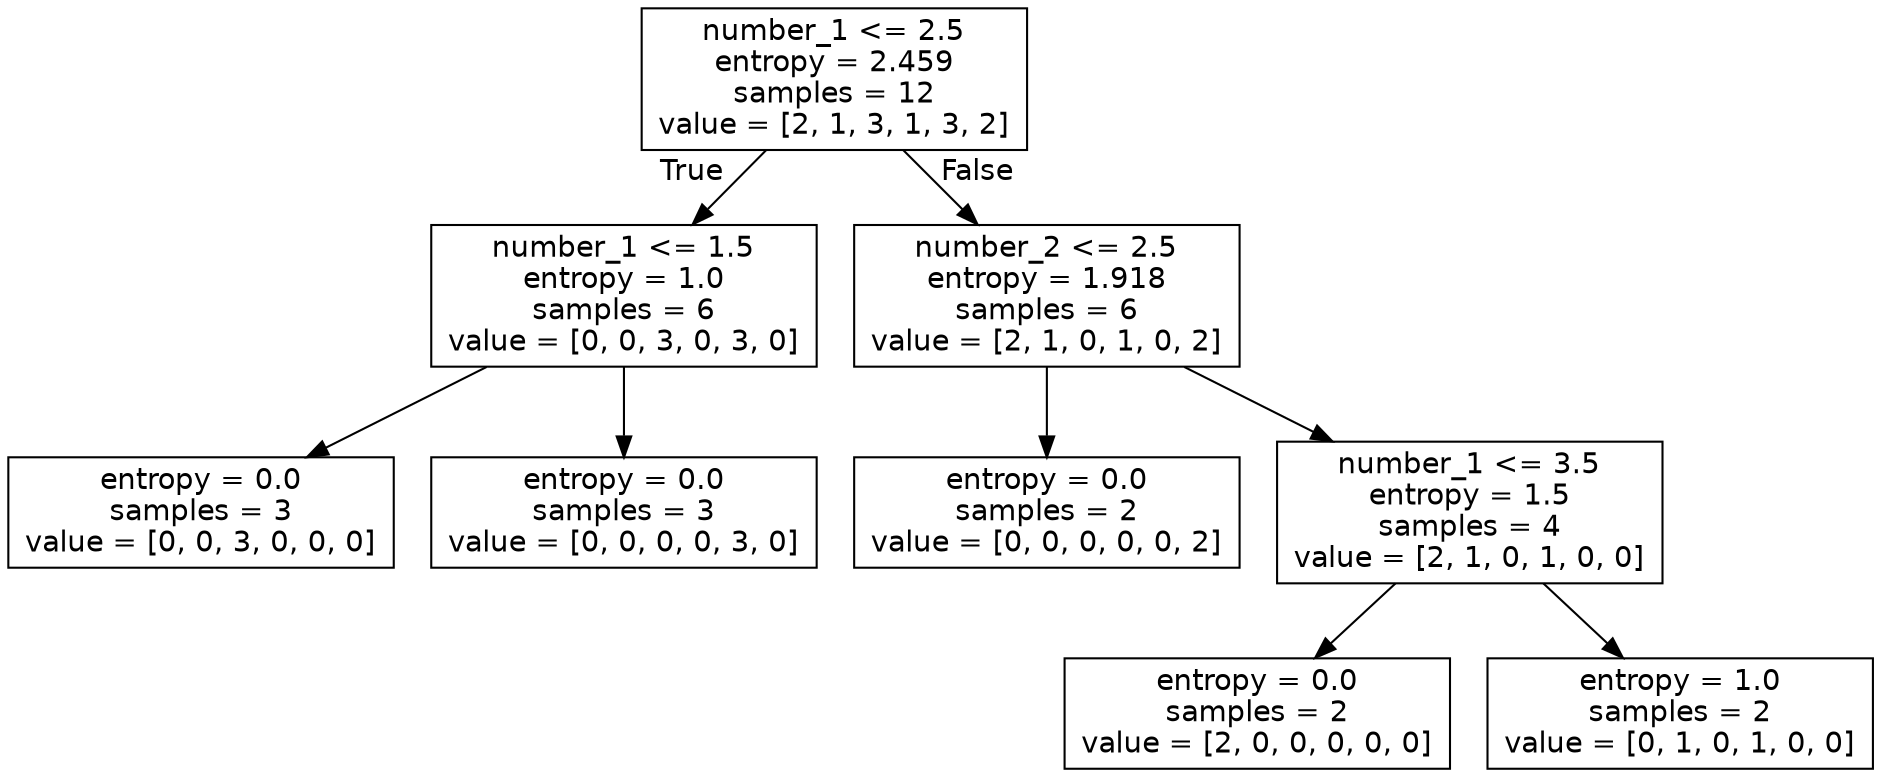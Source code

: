 digraph Tree {
node [shape=box, fontname="helvetica"] ;
edge [fontname="helvetica"] ;
0 [label="number_1 <= 2.5\nentropy = 2.459\nsamples = 12\nvalue = [2, 1, 3, 1, 3, 2]"] ;
1 [label="number_1 <= 1.5\nentropy = 1.0\nsamples = 6\nvalue = [0, 0, 3, 0, 3, 0]"] ;
0 -> 1 [labeldistance=2.5, labelangle=45, headlabel="True"] ;
2 [label="entropy = 0.0\nsamples = 3\nvalue = [0, 0, 3, 0, 0, 0]"] ;
1 -> 2 ;
3 [label="entropy = 0.0\nsamples = 3\nvalue = [0, 0, 0, 0, 3, 0]"] ;
1 -> 3 ;
4 [label="number_2 <= 2.5\nentropy = 1.918\nsamples = 6\nvalue = [2, 1, 0, 1, 0, 2]"] ;
0 -> 4 [labeldistance=2.5, labelangle=-45, headlabel="False"] ;
5 [label="entropy = 0.0\nsamples = 2\nvalue = [0, 0, 0, 0, 0, 2]"] ;
4 -> 5 ;
6 [label="number_1 <= 3.5\nentropy = 1.5\nsamples = 4\nvalue = [2, 1, 0, 1, 0, 0]"] ;
4 -> 6 ;
7 [label="entropy = 0.0\nsamples = 2\nvalue = [2, 0, 0, 0, 0, 0]"] ;
6 -> 7 ;
8 [label="entropy = 1.0\nsamples = 2\nvalue = [0, 1, 0, 1, 0, 0]"] ;
6 -> 8 ;
}